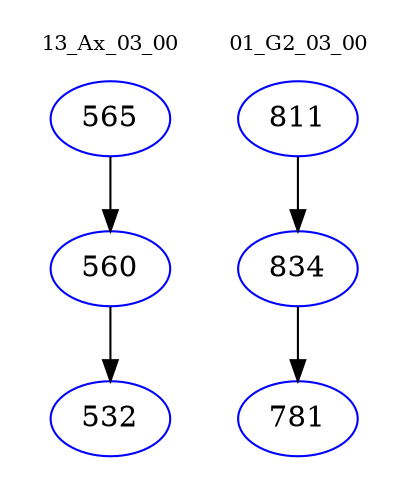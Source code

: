 digraph{
subgraph cluster_0 {
color = white
label = "13_Ax_03_00";
fontsize=10;
T0_565 [label="565", color="blue"]
T0_565 -> T0_560 [color="black"]
T0_560 [label="560", color="blue"]
T0_560 -> T0_532 [color="black"]
T0_532 [label="532", color="blue"]
}
subgraph cluster_1 {
color = white
label = "01_G2_03_00";
fontsize=10;
T1_811 [label="811", color="blue"]
T1_811 -> T1_834 [color="black"]
T1_834 [label="834", color="blue"]
T1_834 -> T1_781 [color="black"]
T1_781 [label="781", color="blue"]
}
}
